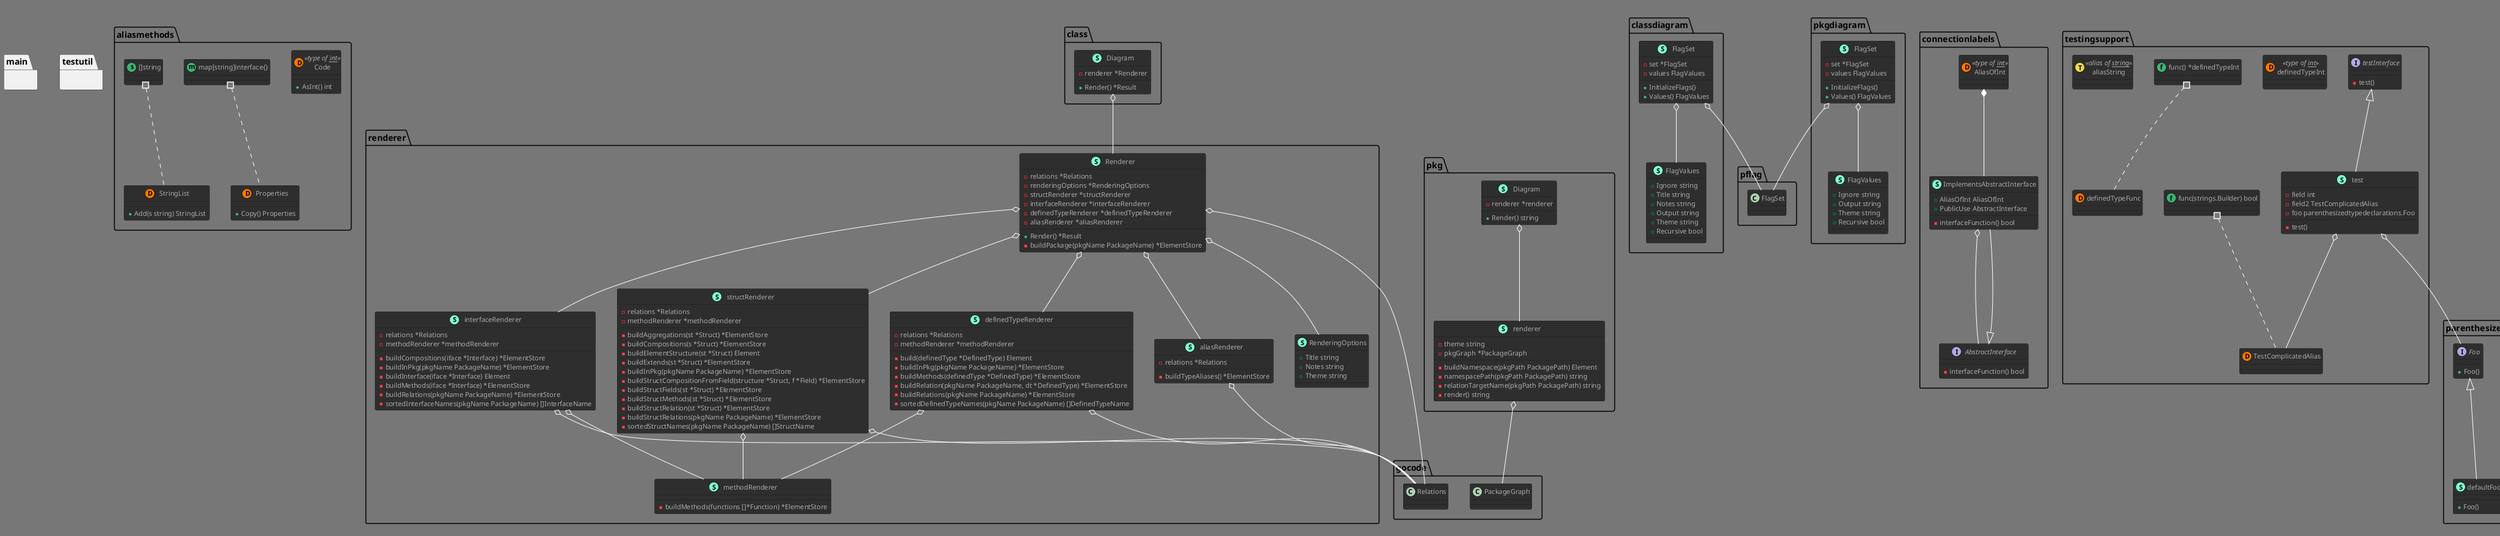 @startuml
!theme reddress-darkorange
skinparam class {
    attributeIconSize 8
}
namespace aliasmethods {
    class "Code"  << (D,  ff7700ff) type of __int__ >> {
        + AsInt() int
    }
    class "Properties"  << (D,  ff7700ff)  >> {
        + Copy() Properties
    }
    class "StringList"  << (D,  ff7700ff)  >> {
        + Add(s string) StringList
    }
}
namespace aliasmethods {
    class "map[string]interface{}" as mapstringinterface << (m,  3cb371ff)  >> {
    }
}
"aliasmethods.mapstringinterface" #.. "aliasmethods.Properties"
namespace aliasmethods {
    class "[]string" as string << (s,  3cb371ff)  >> {
    }
}
"aliasmethods.string" #.. "aliasmethods.StringList"
namespace class {
    class "Diagram"  << (S,  7fffd4ff)  >> {
        - renderer *Renderer
        + Render() *Result
    }
}
"class.Diagram" o-- "renderer.Renderer"
namespace classdiagram {
    class "FlagSet"  << (S,  7fffd4ff)  >> {
        - set *FlagSet
        - values FlagValues
        + InitializeFlags() 
        + Values() FlagValues
    }
    class "FlagValues"  << (S,  7fffd4ff)  >> {
        + Ignore string
        + Title string
        + Notes string
        + Output string
        + Theme string
        + Recursive bool
    }
}
"classdiagram.FlagSet" o-- "pflag.FlagSet"
"classdiagram.FlagSet" o-- "classdiagram.FlagValues"
namespace connectionlabels {
    class "ImplementsAbstractInterface"  << (S,  7fffd4ff)  >> {
        + AliasOfInt AliasOfInt
        + PublicUse AbstractInterface
        - interfaceFunction() bool
    }
    interface AbstractInterface {
        - interfaceFunction() bool
    }
    class "AliasOfInt"  << (D,  ff7700ff) type of __int__ >> {
    }
}
"connectionlabels.AliasOfInt" *-- "connectionlabels.ImplementsAbstractInterface"
"connectionlabels.AbstractInterface" <|-- "connectionlabels.ImplementsAbstractInterface"
"connectionlabels.ImplementsAbstractInterface" o-- "connectionlabels.AbstractInterface"
namespace main {
}
namespace parenthesizedtypedeclarations {
    class "defaultFoo"  << (S,  7fffd4ff)  >> {
        + Foo() 
    }
    interface Bar {
        + Bar() 
    }
    interface Foo {
        + Foo() 
    }
}
"parenthesizedtypedeclarations.Foo" <|-- "parenthesizedtypedeclarations.defaultFoo"
namespace pkg {
    class "Diagram"  << (S,  7fffd4ff)  >> {
        - renderer *renderer
        + Render() string
    }
    class "renderer"  << (S,  7fffd4ff)  >> {
        - theme string
        - pkgGraph *PackageGraph
        - buildNamespace(pkgPath PackagePath) Element
        - namespacePath(pkgPath PackagePath) string
        - relationTargetName(pkgPath PackagePath) string
        - render() string
    }
}
"pkg.Diagram" o-- "pkg.renderer"
"pkg.renderer" o-- "gocode.PackageGraph"
namespace pkgdiagram {
    class "FlagSet"  << (S,  7fffd4ff)  >> {
        - set *FlagSet
        - values FlagValues
        + InitializeFlags() 
        + Values() FlagValues
    }
    class "FlagValues"  << (S,  7fffd4ff)  >> {
        + Ignore string
        + Output string
        + Theme string
        + Recursive bool
    }
}
"pkgdiagram.FlagSet" o-- "pflag.FlagSet"
"pkgdiagram.FlagSet" o-- "pkgdiagram.FlagValues"
namespace plantuml {
    class "ClassOptions"  << (S,  7fffd4ff)  >> {
        + As string
        + Spot Spot
        + Stereotype Stereotype
    }
    class "Color"  << (S,  7fffd4ff)  >> {
        - r uint8
        - g uint8
        - b uint8
        - a uint8
        + HexRGBA() string
    }
    class "ElementStore"  << (S,  7fffd4ff)  >> {
        - elements []Element
        + Add(es []Element) 
        + AsSlice() []Element
        + Merge(es *ElementStore) *ElementStore
    }
    class "LineStringBuilder"  << (S,  7fffd4ff)  >> {
        + Builder strings.Builder
        + WriteLineWithDepth(depth int, str string) 
    }
    class "NamespaceOptions"  << (S,  7fffd4ff)  >> {
        + As string
    }
    class "Param"  << (S,  7fffd4ff)  >> {
        + Name string
        + Type string
        - toString() string
    }
    class "RelationTarget"  << (S,  7fffd4ff)  >> {
        + Namespace string
        + Name string
        + String() string
    }
    class "Result"  << (S,  7fffd4ff)  >> {
        - builder *LineStringBuilder
        + String() string
    }
    class "ReturnValue"  << (S,  7fffd4ff)  >> {
        + Name string
        + Type string
        - toString() string
    }
    class "Spot"  << (S,  7fffd4ff)  >> {
        + Name rune
        + Color *Color
        - build() string
    }
    class "class"  << (S,  7fffd4ff)  >> {
        - name string
        - elements []Element
        - as string
        - stereotype Stereotype
        - spot Spot
        + Write(builder *LineStringBuilder, indent int) 
        - buildStereotype() string
    }
    class "field"  << (S,  7fffd4ff)  >> {
        - accessModifier AccessModifier
        - name string
        - typ string
        + Write(builder *LineStringBuilder, indent int) 
    }
    class "iface"  << (S,  7fffd4ff)  >> {
        - name string
        - elements []Element
        + Write(builder *LineStringBuilder, indent int) 
    }
    class "legend"  << (S,  7fffd4ff)  >> {
        - note string
        + Write(builder *LineStringBuilder, indent int) 
    }
    class "method"  << (S,  7fffd4ff)  >> {
        - accessModifier AccessModifier
        - name string
        - parameters Params
        - returnValues ReturnValues
        + Write(builder *LineStringBuilder, indent int) 
        - buildParameters() string
        - buildReturnValues() string
    }
    class "relation"  << (S,  7fffd4ff)  >> {
        - from RelationTarget
        - to RelationTarget
        - relationType RelationType
        + Write(builder *LineStringBuilder, indent int) 
        - buildRelationType() string
    }
    class "theme"  << (S,  7fffd4ff)  >> {
        - val string
        + Write(builder *LineStringBuilder, indent int) 
        - themeAdjustment(builder *LineStringBuilder, indent int) 
    }
    class "title"  << (S,  7fffd4ff)  >> {
        - val string
        + Write(builder *LineStringBuilder, indent int) 
    }
    interface Element {
        + Write(builder *LineStringBuilder, indent int) 
    }
    class "AccessModifier"  << (D,  ff7700ff) type of __int__ >> {
        - toString() string
    }
    class "Params"  << (D,  ff7700ff)  >> {
        - toString() string
    }
    class "RelationType"  << (D,  ff7700ff) type of __int__ >> {
    }
    class "ReturnValues"  << (D,  ff7700ff)  >> {
        - toString() string
    }
    class "Stereotype"  << (D,  ff7700ff) type of __string__ >> {
        - build() string
    }
}
"plantuml.ClassOptions" o-- "plantuml.Spot"
"plantuml.ClassOptions" o-- "plantuml.Stereotype"
"plantuml.ElementStore" o-- "plantuml.Element"
"strings.Builder" *-- "plantuml.LineStringBuilder"
"plantuml.Result" o-- "plantuml.LineStringBuilder"
"plantuml.Spot" o-- "plantuml.Color"
"plantuml.Element" <|-- "plantuml.class"
"plantuml.class" o-- "plantuml.Element"
"plantuml.class" o-- "plantuml.Spot"
"plantuml.class" o-- "plantuml.Stereotype"
"plantuml.Element" <|-- "plantuml.field"
"plantuml.field" o-- "plantuml.AccessModifier"
"plantuml.Element" <|-- "plantuml.iface"
"plantuml.iface" o-- "plantuml.Element"
"plantuml.Element" <|-- "plantuml.legend"
"plantuml.Element" <|-- "plantuml.method"
"plantuml.method" o-- "plantuml.AccessModifier"
"plantuml.method" o-- "plantuml.Params"
"plantuml.method" o-- "plantuml.ReturnValues"
"plantuml.Element" <|-- "plantuml.relation"
"plantuml.relation" o-- "plantuml.RelationTarget"
"plantuml.relation" o-- "plantuml.RelationTarget"
"plantuml.relation" o-- "plantuml.RelationType"
"plantuml.Element" <|-- "plantuml.theme"
"plantuml.Element" <|-- "plantuml.title"
namespace plantuml {
    class "[]Param" as Param << (s,  3cb371ff)  >> {
    }
}
"plantuml.Param" #.. "plantuml.Params"
namespace plantuml {
    class "[]ReturnValue" as ReturnValue << (s,  3cb371ff)  >> {
    }
}
"plantuml.ReturnValue" #.. "plantuml.ReturnValues"
namespace renderer {
    class "Renderer"  << (S,  7fffd4ff)  >> {
        - relations *Relations
        - renderingOptions *RenderingOptions
        - structRenderer *structRenderer
        - interfaceRenderer *interfaceRenderer
        - definedTypeRenderer *definedTypeRenderer
        - aliasRenderer *aliasRenderer
        + Render() *Result
        - buildPackage(pkgName PackageName) *ElementStore
    }
    class "RenderingOptions"  << (S,  7fffd4ff)  >> {
        + Title string
        + Notes string
        + Theme string
    }
    class "aliasRenderer"  << (S,  7fffd4ff)  >> {
        - relations *Relations
        - buildTypeAliases() *ElementStore
    }
    class "definedTypeRenderer"  << (S,  7fffd4ff)  >> {
        - relations *Relations
        - methodRenderer *methodRenderer
        - build(definedType *DefinedType) Element
        - buildInPkg(pkgName PackageName) *ElementStore
        - buildMethods(definedType *DefinedType) *ElementStore
        - buildRelation(pkgName PackageName, dt *DefinedType) *ElementStore
        - buildRelations(pkgName PackageName) *ElementStore
        - sortedDefinedTypeNames(pkgName PackageName) []DefinedTypeName
    }
    class "interfaceRenderer"  << (S,  7fffd4ff)  >> {
        - relations *Relations
        - methodRenderer *methodRenderer
        - buildCompositions(iface *Interface) *ElementStore
        - buildInPkg(pkgName PackageName) *ElementStore
        - buildInterface(iface *Interface) Element
        - buildMethods(iface *Interface) *ElementStore
        - buildRelations(pkgName PackageName) *ElementStore
        - sortedInterfaceNames(pkgName PackageName) []InterfaceName
    }
    class "methodRenderer"  << (S,  7fffd4ff)  >> {
        - buildMethods(functions []*Function) *ElementStore
    }
    class "structRenderer"  << (S,  7fffd4ff)  >> {
        - relations *Relations
        - methodRenderer *methodRenderer
        - buildAggregations(st *Struct) *ElementStore
        - buildCompositions(s *Struct) *ElementStore
        - buildElementStructure(st *Struct) Element
        - buildExtends(st *Struct) *ElementStore
        - buildInPkg(pkgName PackageName) *ElementStore
        - buildStructCompositionFromField(structure *Struct, f *Field) *ElementStore
        - buildStructFields(st *Struct) *ElementStore
        - buildStructMethods(st *Struct) *ElementStore
        - buildStructRelation(st *Struct) *ElementStore
        - buildStructRelations(pkgName PackageName) *ElementStore
        - sortedStructNames(pkgName PackageName) []StructName
    }
}
"renderer.Renderer" o-- "gocode.Relations"
"renderer.Renderer" o-- "renderer.RenderingOptions"
"renderer.Renderer" o-- "renderer.aliasRenderer"
"renderer.Renderer" o-- "renderer.definedTypeRenderer"
"renderer.Renderer" o-- "renderer.interfaceRenderer"
"renderer.Renderer" o-- "renderer.structRenderer"
"renderer.aliasRenderer" o-- "gocode.Relations"
"renderer.definedTypeRenderer" o-- "gocode.Relations"
"renderer.definedTypeRenderer" o-- "renderer.methodRenderer"
"renderer.interfaceRenderer" o-- "gocode.Relations"
"renderer.interfaceRenderer" o-- "renderer.methodRenderer"
"renderer.structRenderer" o-- "gocode.Relations"
"renderer.structRenderer" o-- "renderer.methodRenderer"
namespace renderingoptions {
    class "Test"  << (S,  7fffd4ff)  >> {
        - integer int
        - function() 
    }
}
namespace subfolder {
    interface TestInterfaceAsField {
    }
    interface test2 {
        - test() 
    }
}
"subfolder.TestInterfaceAsField" *-- "subfolder.test2"
namespace subfolder2 {
    class "Subfolder2"  << (S,  7fffd4ff)  >> {
        + SubfolderFunction(b bool, i int) bool
    }
}
"subfolder3.SubfolderInterface" <|-- "subfolder2.Subfolder2"
namespace subfolder3 {
    interface SubfolderInterface {
        + SubfolderFunction(bool, int) bool
    }
}
namespace testingsupport {
    class "test"  << (S,  7fffd4ff)  >> {
        - field int
        - field2 TestComplicatedAlias
        - foo parenthesizedtypedeclarations.Foo
        - test() 
    }
    interface testInterface {
        - test() 
    }
    class "TestComplicatedAlias"  << (D,  ff7700ff)  >> {
    }
    class "definedTypeFunc"  << (D,  ff7700ff)  >> {
    }
    class "definedTypeInt"  << (D,  ff7700ff) type of __int__ >> {
    }
}
"testingsupport.testInterface" <|-- "testingsupport.test"
"testingsupport.test" o-- "parenthesizedtypedeclarations.Foo"
"testingsupport.test" o-- "testingsupport.TestComplicatedAlias"
namespace testingsupport {
    class "func(strings.Builder) bool" as funcstringsBuilderbool << (f,  3cb371ff)  >> {
    }
}
"testingsupport.funcstringsBuilderbool" #.. "testingsupport.TestComplicatedAlias"
namespace testingsupport {
    class "func() *definedTypeInt" as func*definedTypeInt << (f,  3cb371ff)  >> {
    }
}
"testingsupport.func*definedTypeInt" #.. "testingsupport.definedTypeFunc"
namespace testutil {
}
namespace testingsupport {
    class "aliasString"  << (T,  eddc44ff) alias of __string__ >> {
    }
}
@enduml
